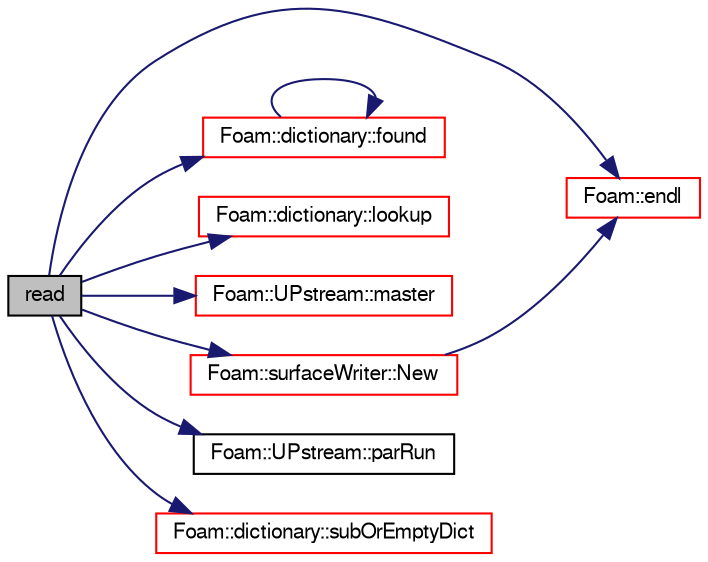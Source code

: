 digraph "read"
{
  bgcolor="transparent";
  edge [fontname="FreeSans",fontsize="10",labelfontname="FreeSans",labelfontsize="10"];
  node [fontname="FreeSans",fontsize="10",shape=record];
  rankdir="LR";
  Node431 [label="read",height=0.2,width=0.4,color="black", fillcolor="grey75", style="filled", fontcolor="black"];
  Node431 -> Node432 [color="midnightblue",fontsize="10",style="solid",fontname="FreeSans"];
  Node432 [label="Foam::endl",height=0.2,width=0.4,color="red",URL="$a21124.html#a2db8fe02a0d3909e9351bb4275b23ce4",tooltip="Add newline and flush stream. "];
  Node431 -> Node434 [color="midnightblue",fontsize="10",style="solid",fontname="FreeSans"];
  Node434 [label="Foam::dictionary::found",height=0.2,width=0.4,color="red",URL="$a26014.html#adcd3d5d43253006ef145e56b43025d28",tooltip="Search dictionary for given keyword. "];
  Node434 -> Node434 [color="midnightblue",fontsize="10",style="solid",fontname="FreeSans"];
  Node431 -> Node436 [color="midnightblue",fontsize="10",style="solid",fontname="FreeSans"];
  Node436 [label="Foam::dictionary::lookup",height=0.2,width=0.4,color="red",URL="$a26014.html#a6a0727fa523e48977e27348663def509",tooltip="Find and return an entry data stream. "];
  Node431 -> Node638 [color="midnightblue",fontsize="10",style="solid",fontname="FreeSans"];
  Node638 [label="Foam::UPstream::master",height=0.2,width=0.4,color="red",URL="$a26270.html#a36af549940a0aae3733774649594489f",tooltip="Am I the master process. "];
  Node431 -> Node734 [color="midnightblue",fontsize="10",style="solid",fontname="FreeSans"];
  Node734 [label="Foam::surfaceWriter::New",height=0.2,width=0.4,color="red",URL="$a29462.html#a1feb24dd2161c11bc78d97934dd6908f",tooltip="Return a reference to the selected surfaceWriter. "];
  Node734 -> Node432 [color="midnightblue",fontsize="10",style="solid",fontname="FreeSans"];
  Node431 -> Node462 [color="midnightblue",fontsize="10",style="solid",fontname="FreeSans"];
  Node462 [label="Foam::UPstream::parRun",height=0.2,width=0.4,color="black",URL="$a26270.html#adbb27f04b5705440fb8b09f278059011",tooltip="Is this a parallel run? "];
  Node431 -> Node739 [color="midnightblue",fontsize="10",style="solid",fontname="FreeSans"];
  Node739 [label="Foam::dictionary::subOrEmptyDict",height=0.2,width=0.4,color="red",URL="$a26014.html#a48adbbf7920cd4c2687f3f325cb43d33",tooltip="Find and return a sub-dictionary as a copy, or. "];
}
